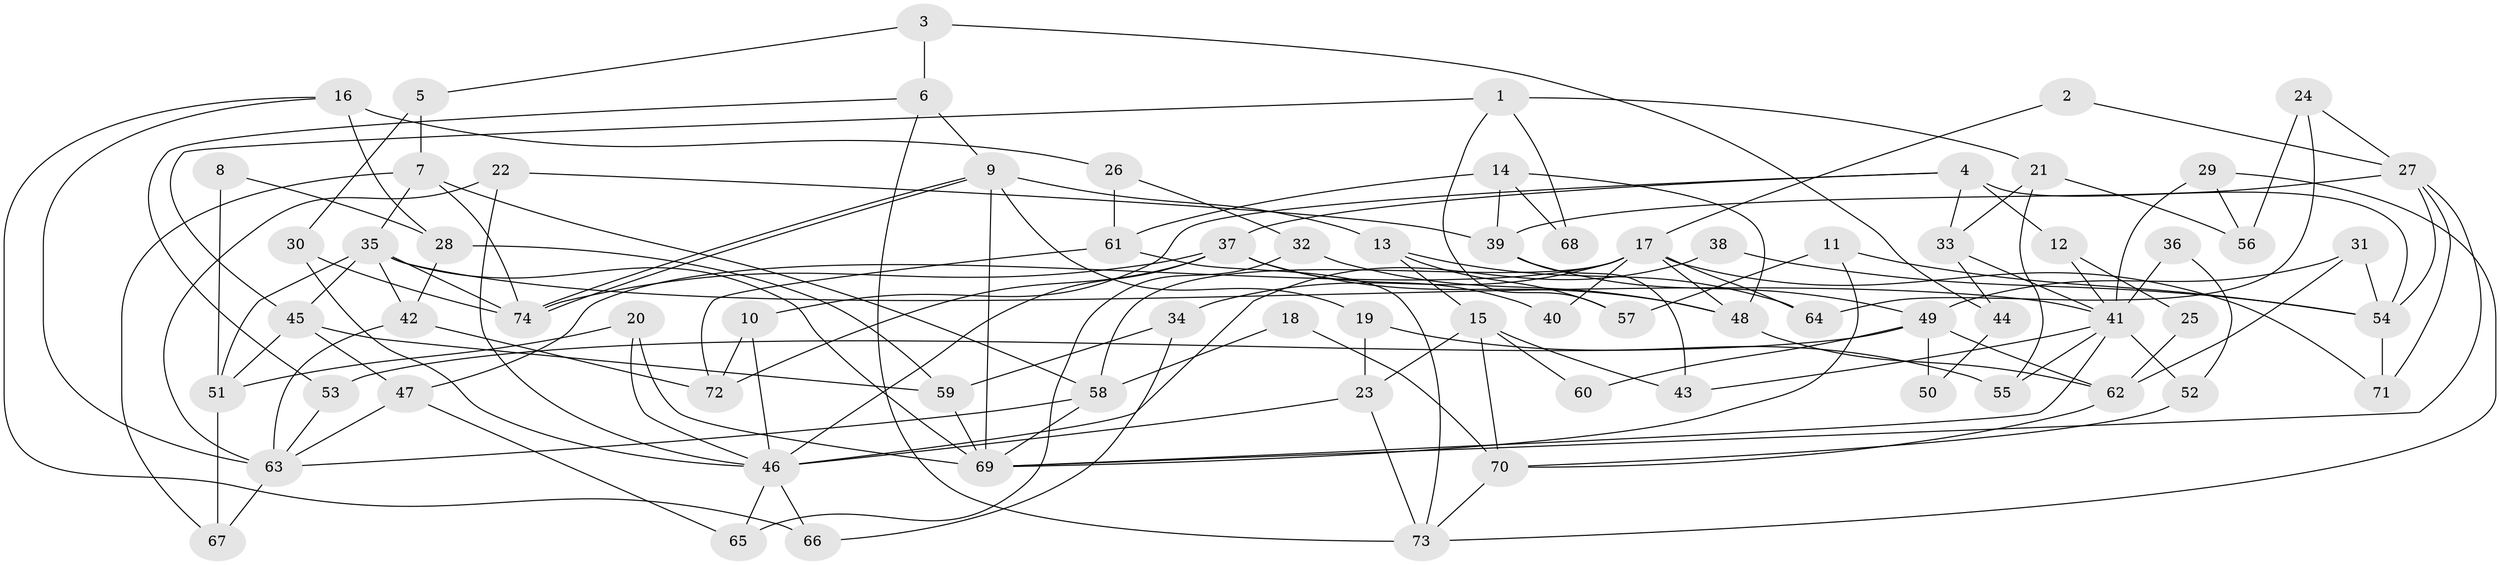 // coarse degree distribution, {6: 0.15217391304347827, 2: 0.10869565217391304, 4: 0.10869565217391304, 5: 0.2391304347826087, 8: 0.021739130434782608, 3: 0.21739130434782608, 9: 0.08695652173913043, 11: 0.021739130434782608, 12: 0.021739130434782608, 10: 0.021739130434782608}
// Generated by graph-tools (version 1.1) at 2025/52/02/27/25 19:52:08]
// undirected, 74 vertices, 148 edges
graph export_dot {
graph [start="1"]
  node [color=gray90,style=filled];
  1;
  2;
  3;
  4;
  5;
  6;
  7;
  8;
  9;
  10;
  11;
  12;
  13;
  14;
  15;
  16;
  17;
  18;
  19;
  20;
  21;
  22;
  23;
  24;
  25;
  26;
  27;
  28;
  29;
  30;
  31;
  32;
  33;
  34;
  35;
  36;
  37;
  38;
  39;
  40;
  41;
  42;
  43;
  44;
  45;
  46;
  47;
  48;
  49;
  50;
  51;
  52;
  53;
  54;
  55;
  56;
  57;
  58;
  59;
  60;
  61;
  62;
  63;
  64;
  65;
  66;
  67;
  68;
  69;
  70;
  71;
  72;
  73;
  74;
  1 -- 21;
  1 -- 45;
  1 -- 57;
  1 -- 68;
  2 -- 17;
  2 -- 27;
  3 -- 5;
  3 -- 6;
  3 -- 44;
  4 -- 37;
  4 -- 54;
  4 -- 10;
  4 -- 12;
  4 -- 33;
  5 -- 30;
  5 -- 7;
  6 -- 73;
  6 -- 9;
  6 -- 53;
  7 -- 35;
  7 -- 74;
  7 -- 58;
  7 -- 67;
  8 -- 28;
  8 -- 51;
  9 -- 74;
  9 -- 74;
  9 -- 69;
  9 -- 13;
  9 -- 19;
  10 -- 46;
  10 -- 72;
  11 -- 54;
  11 -- 69;
  11 -- 57;
  12 -- 41;
  12 -- 25;
  13 -- 57;
  13 -- 15;
  13 -- 64;
  14 -- 48;
  14 -- 39;
  14 -- 61;
  14 -- 68;
  15 -- 23;
  15 -- 43;
  15 -- 60;
  15 -- 70;
  16 -- 66;
  16 -- 63;
  16 -- 26;
  16 -- 28;
  17 -- 58;
  17 -- 48;
  17 -- 34;
  17 -- 40;
  17 -- 47;
  17 -- 64;
  17 -- 71;
  18 -- 58;
  18 -- 70;
  19 -- 55;
  19 -- 23;
  20 -- 51;
  20 -- 69;
  20 -- 46;
  21 -- 33;
  21 -- 56;
  21 -- 55;
  22 -- 63;
  22 -- 39;
  22 -- 46;
  23 -- 46;
  23 -- 73;
  24 -- 27;
  24 -- 64;
  24 -- 56;
  25 -- 62;
  26 -- 61;
  26 -- 32;
  27 -- 69;
  27 -- 54;
  27 -- 39;
  27 -- 71;
  28 -- 42;
  28 -- 59;
  29 -- 73;
  29 -- 41;
  29 -- 56;
  30 -- 74;
  30 -- 46;
  31 -- 49;
  31 -- 62;
  31 -- 54;
  32 -- 48;
  32 -- 65;
  33 -- 41;
  33 -- 44;
  34 -- 59;
  34 -- 66;
  35 -- 45;
  35 -- 69;
  35 -- 41;
  35 -- 42;
  35 -- 51;
  35 -- 74;
  36 -- 52;
  36 -- 41;
  37 -- 46;
  37 -- 74;
  37 -- 40;
  37 -- 48;
  37 -- 72;
  38 -- 46;
  38 -- 54;
  39 -- 43;
  39 -- 49;
  41 -- 69;
  41 -- 43;
  41 -- 52;
  41 -- 55;
  42 -- 72;
  42 -- 63;
  44 -- 50;
  45 -- 51;
  45 -- 47;
  45 -- 59;
  46 -- 65;
  46 -- 66;
  47 -- 65;
  47 -- 63;
  48 -- 62;
  49 -- 53;
  49 -- 50;
  49 -- 60;
  49 -- 62;
  51 -- 67;
  52 -- 70;
  53 -- 63;
  54 -- 71;
  58 -- 63;
  58 -- 69;
  59 -- 69;
  61 -- 72;
  61 -- 73;
  62 -- 70;
  63 -- 67;
  70 -- 73;
}
